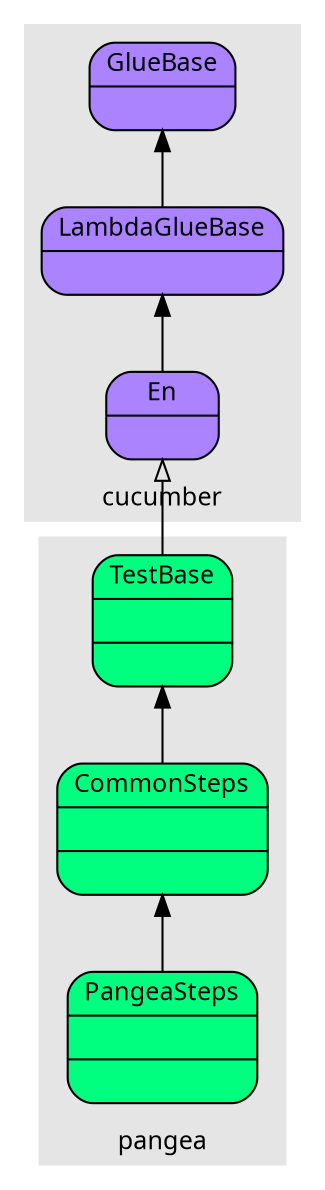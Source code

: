 digraph cucumber {
	rankdir = BT;
    fontname = "Verdana";
    fontsize = 12;
    node [fontname = "Verdana", fontsize = 12, shape = "record"];
    edge [fontname = "Verdana", fontsize = 12];
	
	subgraph cluster20 {
		label = "cucumber";
		style = filled;
		color = grey90;
		En [label = "{<f0>En|<f2>}", style = "rounded, filled", fillcolor = "mediumpurple1"];
		GlueBase [label = "{<f0>GlueBase|<f2>}", style = "rounded, filled", fillcolor = "mediumpurple1"];
		LambdaGlueBase [label = "{<f0>LambdaGlueBase|<f2>}", style = "rounded, filled", fillcolor = "mediumpurple1"];
	}
	
	subgraph cluster75 {
		label = "pangea";
		style = filled;
		color = grey90;
		CommonSteps [label = "{<f0>CommonSteps|<f1>|<f2>}", style = "rounded, filled", fillcolor = "springgreen"];	
		PangeaSteps [label = "{<f0>PangeaSteps|<f1>|<f2>}", style = "rounded, filled", fillcolor = "springgreen"];	
		TestBase [label = "{<f0>TestBase|<f1>|<f2>}", style = "rounded, filled", fillcolor = "springgreen"];	
	}
	
	/*
	
	// item_name [label = "item_lable", style = "filled", fillcolor = "palegreen"];
	// record_name [shape = "record", label = "{{<f0>interface|{<f10>(other implementers)}}|(other methods)}"];
	// interface_minor [shape = "plaintext", label = "Interface_minor"];
	// interface [label = "{<f0>Interface|<f2>+ method() : return_type\l}", style = "rounded, filled", fillcolor = "mediumpurple1"];
	// abstract_class [label = "{<f0>Abstract_Class|<f1>+ field1 : type\l+ field2 : type\l|<f2>&#170; abstract_method() : return_type\l&#537; static_method() : return_type\l+ method() : return_type\l}", style = "rounded, filled, dashed", fillcolor = "springgreen"];
	// class [label = "{<f0>Class|<f1>+ field1 : type\l+ field2 : type\l&#10765; final_field : type\l&#537; static_field : type\l|<f2>+ method() : return_type\l&#537; static_method() : return_type\l&#186; overriden_method() : return_type\l}", style = "rounded, filled", fillcolor = "springgreen"];	
	*/
	
	// item_foo -> item_bar;
	
	// Implementation -> Interface [arrowhead = "empty"];
	// Subclass -> Class;	
	// Referer -> Referee [arrowhead = "vee"];
	// Implementation -> InterfaceMinor [arrowhead = "odot"];	
	
	LambdaGlueBase -> GlueBase;
	En -> LambdaGlueBase;
	TestBase -> En [arrowhead = "empty"];
	
	CommonSteps -> TestBase;
	PangeaSteps -> CommonSteps;
	
	// current is current_progress_item
}
